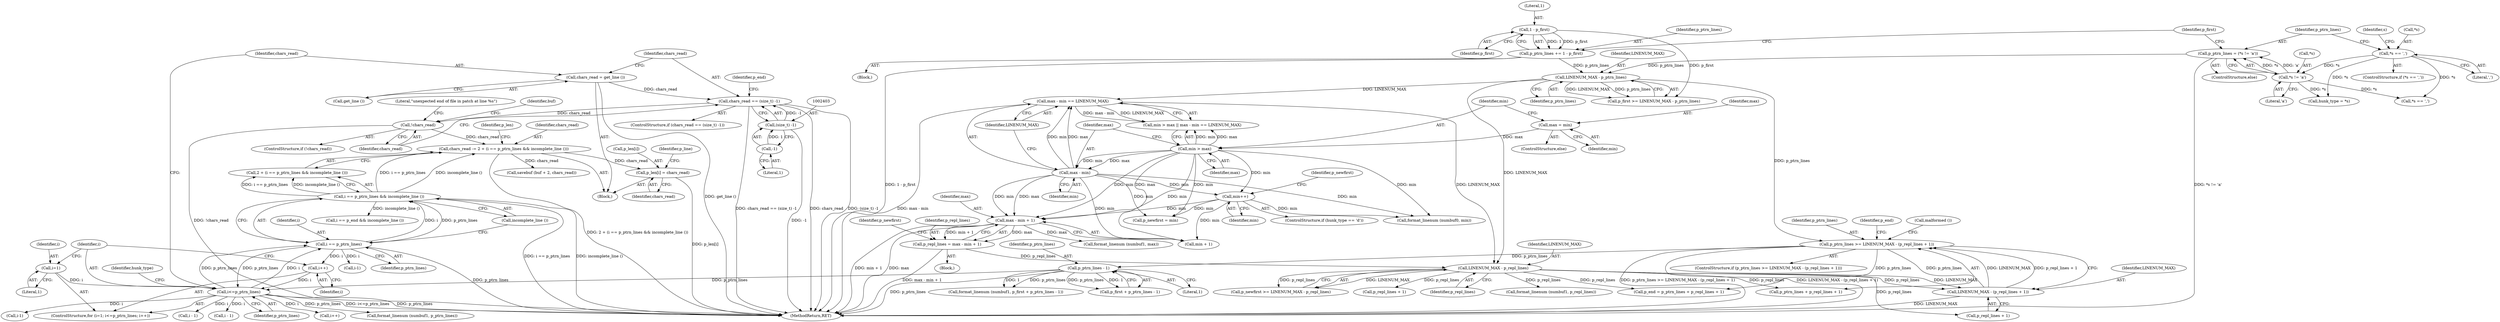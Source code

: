 digraph "0_savannah_0c08d7a902c6fdd49b704623a12d8d672ef18944@API" {
"1002455" [label="(Call,p_len[i] = chars_read)"];
"1002446" [label="(Call,chars_read -= 2 + (i == p_ptrn_lines && incomplete_line ()))"];
"1002450" [label="(Call,i == p_ptrn_lines && incomplete_line ())"];
"1002451" [label="(Call,i == p_ptrn_lines)"];
"1002390" [label="(Call,i<=p_ptrn_lines)"];
"1002387" [label="(Call,i=1)"];
"1002393" [label="(Call,i++)"];
"1002356" [label="(Call,p_ptrn_lines - 1)"];
"1002314" [label="(Call,p_ptrn_lines >= LINENUM_MAX - (p_repl_lines + 1))"];
"1002242" [label="(Call,LINENUM_MAX - p_ptrn_lines)"];
"1002233" [label="(Call,p_ptrn_lines = (*s != 'a'))"];
"1002235" [label="(Call,*s != 'a')"];
"1002214" [label="(Call,*s == ',')"];
"1002227" [label="(Call,p_ptrn_lines += 1 - p_first)"];
"1002229" [label="(Call,1 - p_first)"];
"1002316" [label="(Call,LINENUM_MAX - (p_repl_lines + 1))"];
"1002309" [label="(Call,LINENUM_MAX - p_repl_lines)"];
"1002284" [label="(Call,max - min == LINENUM_MAX)"];
"1002285" [label="(Call,max - min)"];
"1002281" [label="(Call,min > max)"];
"1002276" [label="(Call,max = min)"];
"1002299" [label="(Call,p_repl_lines = max - min + 1)"];
"1002301" [label="(Call,max - min + 1)"];
"1002294" [label="(Call,min++)"];
"1002416" [label="(Call,!chars_read)"];
"1002400" [label="(Call,chars_read == (size_t) -1)"];
"1002396" [label="(Call,chars_read = get_line ())"];
"1002402" [label="(Call,(size_t) -1)"];
"1002404" [label="(Call,-1)"];
"1002278" [label="(Identifier,min)"];
"1002284" [label="(Call,max - min == LINENUM_MAX)"];
"1002446" [label="(Call,chars_read -= 2 + (i == p_ptrn_lines && incomplete_line ()))"];
"1002772" [label="(MethodReturn,RET)"];
"1002282" [label="(Identifier,min)"];
"1002230" [label="(Literal,1)"];
"1002357" [label="(Identifier,p_ptrn_lines)"];
"1002391" [label="(Identifier,i)"];
"1002453" [label="(Identifier,p_ptrn_lines)"];
"1002570" [label="(Call,i++)"];
"1002290" [label="(ControlStructure,if (hunk_type == 'd'))"];
"1002408" [label="(Identifier,p_end)"];
"1002243" [label="(Identifier,LINENUM_MAX)"];
"1002386" [label="(ControlStructure,for (i=1; i<=p_ptrn_lines; i++))"];
"1002313" [label="(ControlStructure,if (p_ptrn_lines >= LINENUM_MAX - (p_repl_lines + 1)))"];
"1002246" [label="(Call,hunk_type = *s)"];
"1002457" [label="(Identifier,p_len)"];
"1002419" [label="(Literal,\"unexpected end of file in patch at line %s\")"];
"1002389" [label="(Literal,1)"];
"1002233" [label="(Call,p_ptrn_lines = (*s != 'a'))"];
"1002405" [label="(Literal,1)"];
"1002388" [label="(Identifier,i)"];
"1002322" [label="(Call,p_end = p_ptrn_lines + p_repl_lines + 1)"];
"1002215" [label="(Call,*s)"];
"1002277" [label="(Identifier,max)"];
"1002244" [label="(Identifier,p_ptrn_lines)"];
"1002236" [label="(Call,*s)"];
"1002316" [label="(Call,LINENUM_MAX - (p_repl_lines + 1))"];
"1002321" [label="(Call,malformed ())"];
"1002538" [label="(Call,format_linenum (numbuf1, max))"];
"1002218" [label="(Block,)"];
"1002459" [label="(Identifier,chars_read)"];
"1002308" [label="(Identifier,p_newfirst)"];
"1002231" [label="(Identifier,p_first)"];
"1002447" [label="(Identifier,chars_read)"];
"1002479" [label="(Call,i-1)"];
"1002417" [label="(Identifier,chars_read)"];
"1002402" [label="(Call,(size_t) -1)"];
"1002464" [label="(Call,savebuf (buf + 2, chars_read))"];
"1002275" [label="(ControlStructure,else)"];
"1002394" [label="(Identifier,i)"];
"1002399" [label="(ControlStructure,if (chars_read == (size_t) -1))"];
"1002492" [label="(Identifier,hunk_type)"];
"1002354" [label="(Call,p_first + p_ptrn_lines - 1)"];
"1002265" [label="(Call,*s == ',')"];
"1002242" [label="(Call,LINENUM_MAX - p_ptrn_lines)"];
"1002731" [label="(Call,format_linenum (numbuf1, p_ptrn_lines))"];
"1002400" [label="(Call,chars_read == (size_t) -1)"];
"1002276" [label="(Call,max = min)"];
"1002287" [label="(Identifier,min)"];
"1002310" [label="(Identifier,LINENUM_MAX)"];
"1002295" [label="(Identifier,min)"];
"1002281" [label="(Call,min > max)"];
"1002318" [label="(Call,p_repl_lines + 1)"];
"1002314" [label="(Call,p_ptrn_lines >= LINENUM_MAX - (p_repl_lines + 1))"];
"1002301" [label="(Call,max - min + 1)"];
"1002280" [label="(Call,min > max || max - min == LINENUM_MAX)"];
"1002452" [label="(Identifier,i)"];
"1002352" [label="(Call,format_linenum (numbuf1, p_first + p_ptrn_lines - 1))"];
"1002358" [label="(Literal,1)"];
"1002427" [label="(Identifier,buf)"];
"1002390" [label="(Call,i<=p_ptrn_lines)"];
"1002456" [label="(Call,p_len[i])"];
"1002214" [label="(Call,*s == ',')"];
"1002315" [label="(Identifier,p_ptrn_lines)"];
"1002404" [label="(Call,-1)"];
"1002311" [label="(Identifier,p_repl_lines)"];
"1002396" [label="(Call,chars_read = get_line ())"];
"1002326" [label="(Call,p_repl_lines + 1)"];
"1002213" [label="(ControlStructure,if (*s == ','))"];
"1002535" [label="(Call,format_linenum (numbuf0, min))"];
"1002398" [label="(Call,get_line ())"];
"1002392" [label="(Identifier,p_ptrn_lines)"];
"1002286" [label="(Identifier,max)"];
"1002299" [label="(Call,p_repl_lines = max - min + 1)"];
"1002285" [label="(Call,max - min)"];
"1002462" [label="(Identifier,p_line)"];
"1002397" [label="(Identifier,chars_read)"];
"1002217" [label="(Literal,',')"];
"1002508" [label="(Call,i - 1)"];
"1002416" [label="(Call,!chars_read)"];
"1002747" [label="(Call,format_linenum (numbuf1, p_repl_lines))"];
"1002302" [label="(Identifier,max)"];
"1002632" [label="(Call,i == p_end && incomplete_line ())"];
"1002356" [label="(Call,p_ptrn_lines - 1)"];
"1002415" [label="(ControlStructure,if (!chars_read))"];
"1002297" [label="(Identifier,p_newfirst)"];
"1002455" [label="(Call,p_len[i] = chars_read)"];
"1002294" [label="(Call,min++)"];
"1002234" [label="(Identifier,p_ptrn_lines)"];
"1002228" [label="(Identifier,p_ptrn_lines)"];
"1002240" [label="(Call,p_first >= LINENUM_MAX - p_ptrn_lines)"];
"1002324" [label="(Call,p_ptrn_lines + p_repl_lines + 1)"];
"1002288" [label="(Identifier,LINENUM_MAX)"];
"1002395" [label="(Block,)"];
"1002220" [label="(Identifier,s)"];
"1002387" [label="(Call,i=1)"];
"1002409" [label="(Call,i - 1)"];
"1002232" [label="(ControlStructure,else)"];
"1002307" [label="(Call,p_newfirst >= LINENUM_MAX - p_repl_lines)"];
"1002300" [label="(Identifier,p_repl_lines)"];
"1002323" [label="(Identifier,p_end)"];
"1002451" [label="(Call,i == p_ptrn_lines)"];
"1002238" [label="(Literal,'a')"];
"1002454" [label="(Call,incomplete_line ())"];
"1002227" [label="(Call,p_ptrn_lines += 1 - p_first)"];
"1002229" [label="(Call,1 - p_first)"];
"1002309" [label="(Call,LINENUM_MAX - p_repl_lines)"];
"1002283" [label="(Identifier,max)"];
"1002401" [label="(Identifier,chars_read)"];
"1002159" [label="(Block,)"];
"1002303" [label="(Call,min + 1)"];
"1002448" [label="(Call,2 + (i == p_ptrn_lines && incomplete_line ()))"];
"1002317" [label="(Identifier,LINENUM_MAX)"];
"1002296" [label="(Call,p_newfirst = min)"];
"1002558" [label="(Call,i-1)"];
"1002450" [label="(Call,i == p_ptrn_lines && incomplete_line ())"];
"1002393" [label="(Call,i++)"];
"1002235" [label="(Call,*s != 'a')"];
"1002241" [label="(Identifier,p_first)"];
"1002455" -> "1002395"  [label="AST: "];
"1002455" -> "1002459"  [label="CFG: "];
"1002456" -> "1002455"  [label="AST: "];
"1002459" -> "1002455"  [label="AST: "];
"1002462" -> "1002455"  [label="CFG: "];
"1002455" -> "1002772"  [label="DDG: p_len[i]"];
"1002446" -> "1002455"  [label="DDG: chars_read"];
"1002446" -> "1002395"  [label="AST: "];
"1002446" -> "1002448"  [label="CFG: "];
"1002447" -> "1002446"  [label="AST: "];
"1002448" -> "1002446"  [label="AST: "];
"1002457" -> "1002446"  [label="CFG: "];
"1002446" -> "1002772"  [label="DDG: 2 + (i == p_ptrn_lines && incomplete_line ())"];
"1002450" -> "1002446"  [label="DDG: i == p_ptrn_lines"];
"1002450" -> "1002446"  [label="DDG: incomplete_line ()"];
"1002416" -> "1002446"  [label="DDG: chars_read"];
"1002446" -> "1002464"  [label="DDG: chars_read"];
"1002450" -> "1002448"  [label="AST: "];
"1002450" -> "1002451"  [label="CFG: "];
"1002450" -> "1002454"  [label="CFG: "];
"1002451" -> "1002450"  [label="AST: "];
"1002454" -> "1002450"  [label="AST: "];
"1002448" -> "1002450"  [label="CFG: "];
"1002450" -> "1002772"  [label="DDG: i == p_ptrn_lines"];
"1002450" -> "1002772"  [label="DDG: incomplete_line ()"];
"1002450" -> "1002448"  [label="DDG: i == p_ptrn_lines"];
"1002450" -> "1002448"  [label="DDG: incomplete_line ()"];
"1002451" -> "1002450"  [label="DDG: i"];
"1002451" -> "1002450"  [label="DDG: p_ptrn_lines"];
"1002450" -> "1002632"  [label="DDG: incomplete_line ()"];
"1002451" -> "1002453"  [label="CFG: "];
"1002452" -> "1002451"  [label="AST: "];
"1002453" -> "1002451"  [label="AST: "];
"1002454" -> "1002451"  [label="CFG: "];
"1002451" -> "1002772"  [label="DDG: p_ptrn_lines"];
"1002451" -> "1002390"  [label="DDG: p_ptrn_lines"];
"1002451" -> "1002393"  [label="DDG: i"];
"1002390" -> "1002451"  [label="DDG: i"];
"1002390" -> "1002451"  [label="DDG: p_ptrn_lines"];
"1002451" -> "1002479"  [label="DDG: i"];
"1002390" -> "1002386"  [label="AST: "];
"1002390" -> "1002392"  [label="CFG: "];
"1002391" -> "1002390"  [label="AST: "];
"1002392" -> "1002390"  [label="AST: "];
"1002397" -> "1002390"  [label="CFG: "];
"1002492" -> "1002390"  [label="CFG: "];
"1002390" -> "1002772"  [label="DDG: p_ptrn_lines"];
"1002390" -> "1002772"  [label="DDG: i<=p_ptrn_lines"];
"1002387" -> "1002390"  [label="DDG: i"];
"1002393" -> "1002390"  [label="DDG: i"];
"1002356" -> "1002390"  [label="DDG: p_ptrn_lines"];
"1002390" -> "1002409"  [label="DDG: i"];
"1002390" -> "1002508"  [label="DDG: i"];
"1002390" -> "1002558"  [label="DDG: i"];
"1002390" -> "1002570"  [label="DDG: i"];
"1002390" -> "1002731"  [label="DDG: p_ptrn_lines"];
"1002387" -> "1002386"  [label="AST: "];
"1002387" -> "1002389"  [label="CFG: "];
"1002388" -> "1002387"  [label="AST: "];
"1002389" -> "1002387"  [label="AST: "];
"1002391" -> "1002387"  [label="CFG: "];
"1002393" -> "1002386"  [label="AST: "];
"1002393" -> "1002394"  [label="CFG: "];
"1002394" -> "1002393"  [label="AST: "];
"1002391" -> "1002393"  [label="CFG: "];
"1002356" -> "1002354"  [label="AST: "];
"1002356" -> "1002358"  [label="CFG: "];
"1002357" -> "1002356"  [label="AST: "];
"1002358" -> "1002356"  [label="AST: "];
"1002354" -> "1002356"  [label="CFG: "];
"1002356" -> "1002772"  [label="DDG: p_ptrn_lines"];
"1002356" -> "1002352"  [label="DDG: p_ptrn_lines"];
"1002356" -> "1002352"  [label="DDG: 1"];
"1002356" -> "1002354"  [label="DDG: p_ptrn_lines"];
"1002356" -> "1002354"  [label="DDG: 1"];
"1002314" -> "1002356"  [label="DDG: p_ptrn_lines"];
"1002314" -> "1002313"  [label="AST: "];
"1002314" -> "1002316"  [label="CFG: "];
"1002315" -> "1002314"  [label="AST: "];
"1002316" -> "1002314"  [label="AST: "];
"1002321" -> "1002314"  [label="CFG: "];
"1002323" -> "1002314"  [label="CFG: "];
"1002314" -> "1002772"  [label="DDG: p_ptrn_lines >= LINENUM_MAX - (p_repl_lines + 1)"];
"1002314" -> "1002772"  [label="DDG: LINENUM_MAX - (p_repl_lines + 1)"];
"1002242" -> "1002314"  [label="DDG: p_ptrn_lines"];
"1002316" -> "1002314"  [label="DDG: LINENUM_MAX"];
"1002316" -> "1002314"  [label="DDG: p_repl_lines + 1"];
"1002314" -> "1002322"  [label="DDG: p_ptrn_lines"];
"1002314" -> "1002324"  [label="DDG: p_ptrn_lines"];
"1002242" -> "1002240"  [label="AST: "];
"1002242" -> "1002244"  [label="CFG: "];
"1002243" -> "1002242"  [label="AST: "];
"1002244" -> "1002242"  [label="AST: "];
"1002240" -> "1002242"  [label="CFG: "];
"1002242" -> "1002240"  [label="DDG: LINENUM_MAX"];
"1002242" -> "1002240"  [label="DDG: p_ptrn_lines"];
"1002233" -> "1002242"  [label="DDG: p_ptrn_lines"];
"1002227" -> "1002242"  [label="DDG: p_ptrn_lines"];
"1002242" -> "1002284"  [label="DDG: LINENUM_MAX"];
"1002242" -> "1002309"  [label="DDG: LINENUM_MAX"];
"1002233" -> "1002232"  [label="AST: "];
"1002233" -> "1002235"  [label="CFG: "];
"1002234" -> "1002233"  [label="AST: "];
"1002235" -> "1002233"  [label="AST: "];
"1002241" -> "1002233"  [label="CFG: "];
"1002233" -> "1002772"  [label="DDG: *s != 'a'"];
"1002235" -> "1002233"  [label="DDG: *s"];
"1002235" -> "1002233"  [label="DDG: 'a'"];
"1002235" -> "1002238"  [label="CFG: "];
"1002236" -> "1002235"  [label="AST: "];
"1002238" -> "1002235"  [label="AST: "];
"1002214" -> "1002235"  [label="DDG: *s"];
"1002235" -> "1002246"  [label="DDG: *s"];
"1002235" -> "1002265"  [label="DDG: *s"];
"1002214" -> "1002213"  [label="AST: "];
"1002214" -> "1002217"  [label="CFG: "];
"1002215" -> "1002214"  [label="AST: "];
"1002217" -> "1002214"  [label="AST: "];
"1002220" -> "1002214"  [label="CFG: "];
"1002234" -> "1002214"  [label="CFG: "];
"1002214" -> "1002246"  [label="DDG: *s"];
"1002214" -> "1002265"  [label="DDG: *s"];
"1002227" -> "1002218"  [label="AST: "];
"1002227" -> "1002229"  [label="CFG: "];
"1002228" -> "1002227"  [label="AST: "];
"1002229" -> "1002227"  [label="AST: "];
"1002241" -> "1002227"  [label="CFG: "];
"1002227" -> "1002772"  [label="DDG: 1 - p_first"];
"1002229" -> "1002227"  [label="DDG: 1"];
"1002229" -> "1002227"  [label="DDG: p_first"];
"1002229" -> "1002231"  [label="CFG: "];
"1002230" -> "1002229"  [label="AST: "];
"1002231" -> "1002229"  [label="AST: "];
"1002229" -> "1002240"  [label="DDG: p_first"];
"1002316" -> "1002318"  [label="CFG: "];
"1002317" -> "1002316"  [label="AST: "];
"1002318" -> "1002316"  [label="AST: "];
"1002316" -> "1002772"  [label="DDG: LINENUM_MAX"];
"1002309" -> "1002316"  [label="DDG: LINENUM_MAX"];
"1002309" -> "1002316"  [label="DDG: p_repl_lines"];
"1002309" -> "1002307"  [label="AST: "];
"1002309" -> "1002311"  [label="CFG: "];
"1002310" -> "1002309"  [label="AST: "];
"1002311" -> "1002309"  [label="AST: "];
"1002307" -> "1002309"  [label="CFG: "];
"1002309" -> "1002307"  [label="DDG: LINENUM_MAX"];
"1002309" -> "1002307"  [label="DDG: p_repl_lines"];
"1002284" -> "1002309"  [label="DDG: LINENUM_MAX"];
"1002299" -> "1002309"  [label="DDG: p_repl_lines"];
"1002309" -> "1002318"  [label="DDG: p_repl_lines"];
"1002309" -> "1002322"  [label="DDG: p_repl_lines"];
"1002309" -> "1002324"  [label="DDG: p_repl_lines"];
"1002309" -> "1002326"  [label="DDG: p_repl_lines"];
"1002309" -> "1002747"  [label="DDG: p_repl_lines"];
"1002284" -> "1002280"  [label="AST: "];
"1002284" -> "1002288"  [label="CFG: "];
"1002285" -> "1002284"  [label="AST: "];
"1002288" -> "1002284"  [label="AST: "];
"1002280" -> "1002284"  [label="CFG: "];
"1002284" -> "1002772"  [label="DDG: max - min"];
"1002284" -> "1002280"  [label="DDG: max - min"];
"1002284" -> "1002280"  [label="DDG: LINENUM_MAX"];
"1002285" -> "1002284"  [label="DDG: max"];
"1002285" -> "1002284"  [label="DDG: min"];
"1002285" -> "1002287"  [label="CFG: "];
"1002286" -> "1002285"  [label="AST: "];
"1002287" -> "1002285"  [label="AST: "];
"1002288" -> "1002285"  [label="CFG: "];
"1002281" -> "1002285"  [label="DDG: max"];
"1002281" -> "1002285"  [label="DDG: min"];
"1002285" -> "1002294"  [label="DDG: min"];
"1002285" -> "1002296"  [label="DDG: min"];
"1002285" -> "1002301"  [label="DDG: max"];
"1002285" -> "1002301"  [label="DDG: min"];
"1002285" -> "1002303"  [label="DDG: min"];
"1002285" -> "1002535"  [label="DDG: min"];
"1002281" -> "1002280"  [label="AST: "];
"1002281" -> "1002283"  [label="CFG: "];
"1002282" -> "1002281"  [label="AST: "];
"1002283" -> "1002281"  [label="AST: "];
"1002286" -> "1002281"  [label="CFG: "];
"1002280" -> "1002281"  [label="CFG: "];
"1002281" -> "1002280"  [label="DDG: min"];
"1002281" -> "1002280"  [label="DDG: max"];
"1002276" -> "1002281"  [label="DDG: max"];
"1002281" -> "1002294"  [label="DDG: min"];
"1002281" -> "1002296"  [label="DDG: min"];
"1002281" -> "1002301"  [label="DDG: max"];
"1002281" -> "1002301"  [label="DDG: min"];
"1002281" -> "1002303"  [label="DDG: min"];
"1002281" -> "1002535"  [label="DDG: min"];
"1002276" -> "1002275"  [label="AST: "];
"1002276" -> "1002278"  [label="CFG: "];
"1002277" -> "1002276"  [label="AST: "];
"1002278" -> "1002276"  [label="AST: "];
"1002282" -> "1002276"  [label="CFG: "];
"1002299" -> "1002159"  [label="AST: "];
"1002299" -> "1002301"  [label="CFG: "];
"1002300" -> "1002299"  [label="AST: "];
"1002301" -> "1002299"  [label="AST: "];
"1002308" -> "1002299"  [label="CFG: "];
"1002299" -> "1002772"  [label="DDG: max - min + 1"];
"1002301" -> "1002299"  [label="DDG: max"];
"1002301" -> "1002299"  [label="DDG: min + 1"];
"1002301" -> "1002303"  [label="CFG: "];
"1002302" -> "1002301"  [label="AST: "];
"1002303" -> "1002301"  [label="AST: "];
"1002301" -> "1002772"  [label="DDG: max"];
"1002301" -> "1002772"  [label="DDG: min + 1"];
"1002294" -> "1002301"  [label="DDG: min"];
"1002301" -> "1002538"  [label="DDG: max"];
"1002294" -> "1002290"  [label="AST: "];
"1002294" -> "1002295"  [label="CFG: "];
"1002295" -> "1002294"  [label="AST: "];
"1002297" -> "1002294"  [label="CFG: "];
"1002294" -> "1002296"  [label="DDG: min"];
"1002294" -> "1002303"  [label="DDG: min"];
"1002294" -> "1002535"  [label="DDG: min"];
"1002416" -> "1002415"  [label="AST: "];
"1002416" -> "1002417"  [label="CFG: "];
"1002417" -> "1002416"  [label="AST: "];
"1002419" -> "1002416"  [label="CFG: "];
"1002427" -> "1002416"  [label="CFG: "];
"1002416" -> "1002772"  [label="DDG: !chars_read"];
"1002400" -> "1002416"  [label="DDG: chars_read"];
"1002400" -> "1002399"  [label="AST: "];
"1002400" -> "1002402"  [label="CFG: "];
"1002401" -> "1002400"  [label="AST: "];
"1002402" -> "1002400"  [label="AST: "];
"1002408" -> "1002400"  [label="CFG: "];
"1002417" -> "1002400"  [label="CFG: "];
"1002400" -> "1002772"  [label="DDG: (size_t) -1"];
"1002400" -> "1002772"  [label="DDG: chars_read == (size_t) -1"];
"1002400" -> "1002772"  [label="DDG: chars_read"];
"1002396" -> "1002400"  [label="DDG: chars_read"];
"1002402" -> "1002400"  [label="DDG: -1"];
"1002396" -> "1002395"  [label="AST: "];
"1002396" -> "1002398"  [label="CFG: "];
"1002397" -> "1002396"  [label="AST: "];
"1002398" -> "1002396"  [label="AST: "];
"1002401" -> "1002396"  [label="CFG: "];
"1002396" -> "1002772"  [label="DDG: get_line ()"];
"1002402" -> "1002404"  [label="CFG: "];
"1002403" -> "1002402"  [label="AST: "];
"1002404" -> "1002402"  [label="AST: "];
"1002402" -> "1002772"  [label="DDG: -1"];
"1002404" -> "1002402"  [label="DDG: 1"];
"1002404" -> "1002405"  [label="CFG: "];
"1002405" -> "1002404"  [label="AST: "];
}
